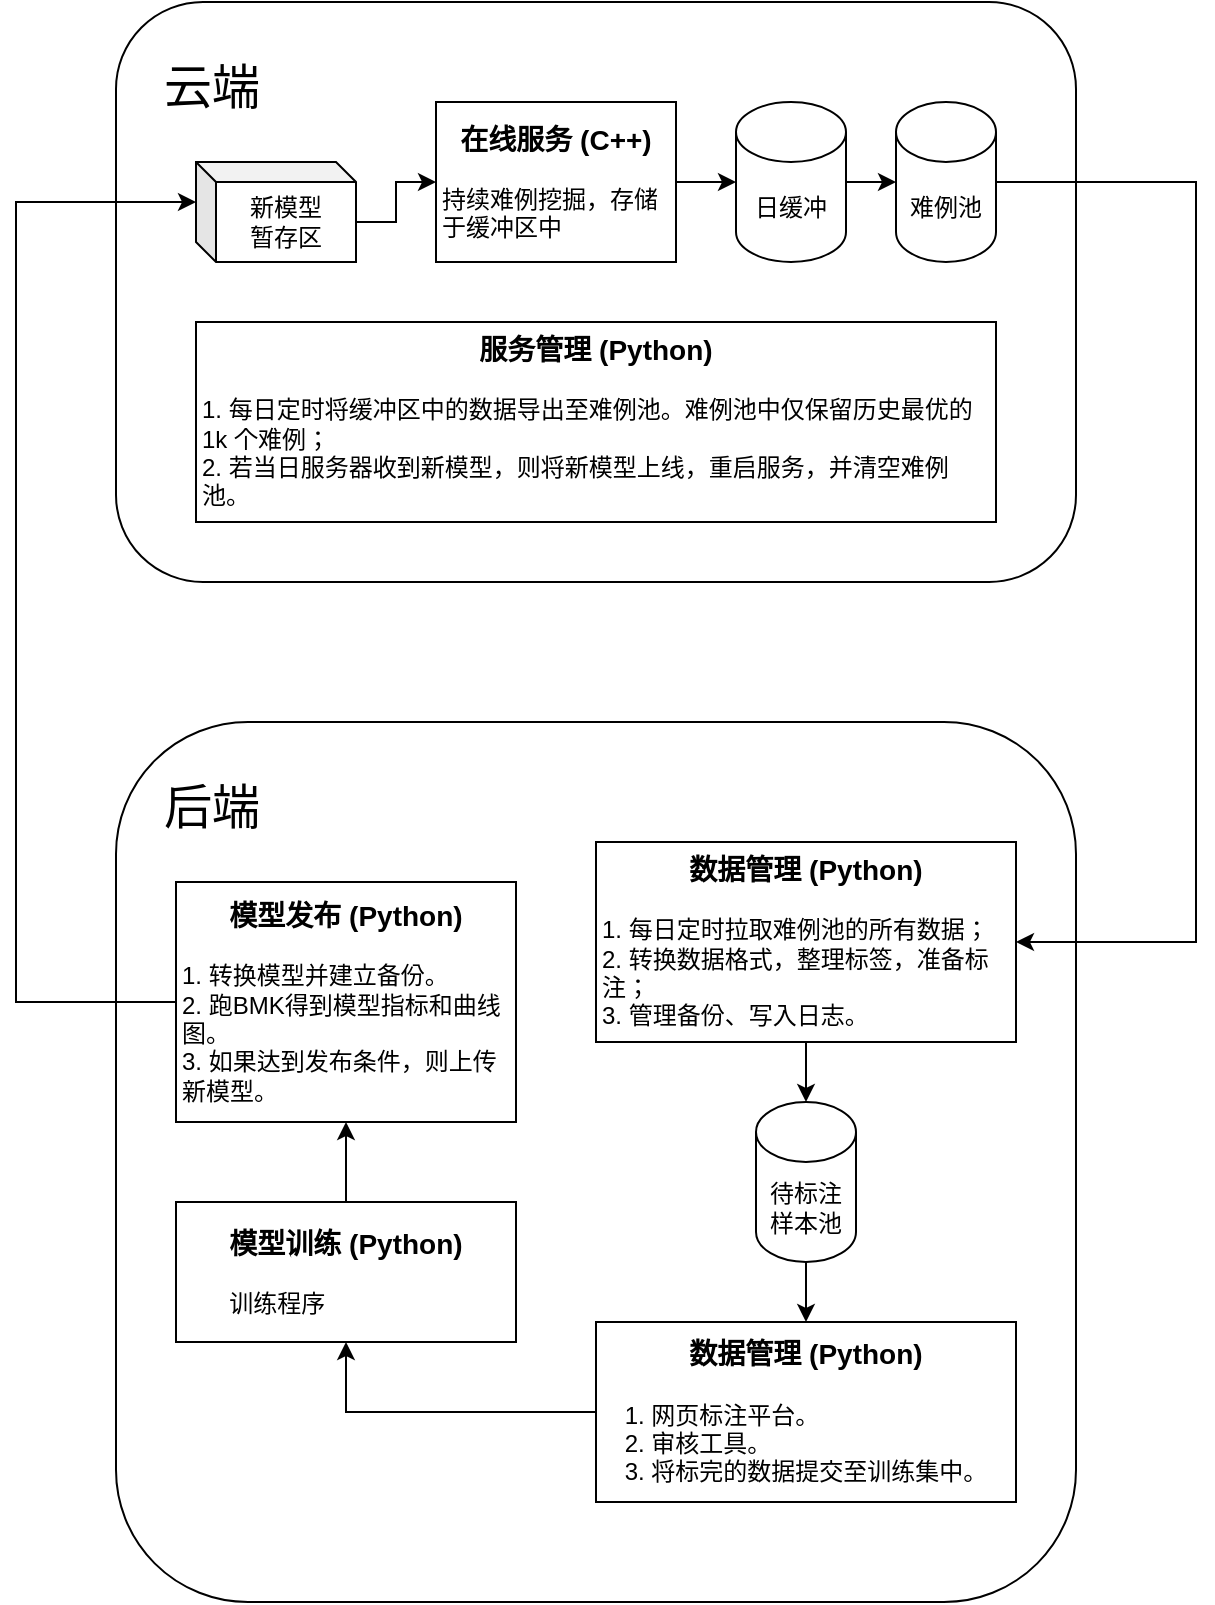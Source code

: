 <mxfile version="16.5.6" type="github">
  <diagram id="oXYSmh-GCWIDTML4-bH2" name="Page-1">
    <mxGraphModel dx="1422" dy="832" grid="1" gridSize="10" guides="1" tooltips="1" connect="1" arrows="1" fold="1" page="1" pageScale="1" pageWidth="850" pageHeight="1100" math="0" shadow="0">
      <root>
        <mxCell id="0" />
        <mxCell id="1" parent="0" />
        <mxCell id="kqTDMFvDRpqGVh2tXkA1-17" value="后端" style="rounded=1;whiteSpace=wrap;html=1;fontSize=24;verticalAlign=top;align=left;spacing=24;" vertex="1" parent="1">
          <mxGeometry x="200" y="480" width="480" height="440" as="geometry" />
        </mxCell>
        <mxCell id="kqTDMFvDRpqGVh2tXkA1-6" value="云端" style="rounded=1;whiteSpace=wrap;html=1;fontSize=24;verticalAlign=top;align=left;spacing=24;" vertex="1" parent="1">
          <mxGeometry x="200" y="120" width="480" height="290" as="geometry" />
        </mxCell>
        <mxCell id="kqTDMFvDRpqGVh2tXkA1-9" style="edgeStyle=orthogonalEdgeStyle;rounded=0;orthogonalLoop=1;jettySize=auto;html=1;exitX=1;exitY=0.5;exitDx=0;exitDy=0;entryX=0;entryY=0.5;entryDx=0;entryDy=0;entryPerimeter=0;fontSize=12;" edge="1" parent="1" source="kqTDMFvDRpqGVh2tXkA1-1" target="kqTDMFvDRpqGVh2tXkA1-8">
          <mxGeometry relative="1" as="geometry" />
        </mxCell>
        <mxCell id="kqTDMFvDRpqGVh2tXkA1-1" value="&lt;font&gt;&lt;b&gt;&lt;font style=&quot;font-size: 14px&quot;&gt;在线服务 (C++)&lt;/font&gt;&lt;br&gt;&lt;/b&gt;&lt;span style=&quot;font-size: 12px ; font-family: &amp;#34;helvetica&amp;#34;&quot;&gt;&lt;br&gt;&lt;div style=&quot;text-align: left&quot;&gt;&lt;span style=&quot;font-family: &amp;#34;helvetica&amp;#34;&quot;&gt;持续难例挖掘，&lt;/span&gt;&lt;span&gt;存储于缓冲区中&lt;/span&gt;&lt;/div&gt;&lt;/span&gt;&lt;/font&gt;" style="rounded=0;whiteSpace=wrap;html=1;spacingLeft=0;spacingRight=0;spacing=4;" vertex="1" parent="1">
          <mxGeometry x="360" y="170" width="120" height="80" as="geometry" />
        </mxCell>
        <mxCell id="kqTDMFvDRpqGVh2tXkA1-3" value="&lt;font&gt;&lt;b style=&quot;font-size: 14px&quot;&gt;服务管理 (Python)&lt;br&gt;&lt;/b&gt;&lt;span&gt;&lt;br&gt;&lt;div style=&quot;text-align: left&quot;&gt;&lt;span&gt;1. 每日定时将缓冲区中的数据导出至难例池。难例池中仅保留历史最优的 1k 个难例；&lt;/span&gt;&lt;/div&gt;&lt;div style=&quot;text-align: left&quot;&gt;&lt;span&gt;2. 若当日服务器收到新模型，则将新模型上线，重启服务，并清空难例池。&lt;/span&gt;&lt;br&gt;&lt;/div&gt;&lt;/span&gt;&lt;/font&gt;" style="rounded=0;whiteSpace=wrap;html=1;spacing=4;" vertex="1" parent="1">
          <mxGeometry x="240" y="280" width="400" height="100" as="geometry" />
        </mxCell>
        <mxCell id="kqTDMFvDRpqGVh2tXkA1-19" style="edgeStyle=orthogonalEdgeStyle;rounded=0;orthogonalLoop=1;jettySize=auto;html=1;exitX=1;exitY=0.5;exitDx=0;exitDy=0;exitPerimeter=0;entryX=1;entryY=0.5;entryDx=0;entryDy=0;fontSize=12;" edge="1" parent="1" source="kqTDMFvDRpqGVh2tXkA1-7" target="kqTDMFvDRpqGVh2tXkA1-18">
          <mxGeometry relative="1" as="geometry">
            <Array as="points">
              <mxPoint x="740" y="210" />
              <mxPoint x="740" y="590" />
            </Array>
          </mxGeometry>
        </mxCell>
        <mxCell id="kqTDMFvDRpqGVh2tXkA1-7" value="难例池" style="shape=cylinder3;whiteSpace=wrap;html=1;boundedLbl=1;backgroundOutline=1;size=15;fontSize=12;" vertex="1" parent="1">
          <mxGeometry x="590" y="170" width="50" height="80" as="geometry" />
        </mxCell>
        <mxCell id="kqTDMFvDRpqGVh2tXkA1-10" style="edgeStyle=orthogonalEdgeStyle;rounded=0;orthogonalLoop=1;jettySize=auto;html=1;exitX=1;exitY=0.5;exitDx=0;exitDy=0;exitPerimeter=0;entryX=0;entryY=0.5;entryDx=0;entryDy=0;entryPerimeter=0;fontSize=12;" edge="1" parent="1" source="kqTDMFvDRpqGVh2tXkA1-8" target="kqTDMFvDRpqGVh2tXkA1-7">
          <mxGeometry relative="1" as="geometry" />
        </mxCell>
        <mxCell id="kqTDMFvDRpqGVh2tXkA1-8" value="日缓冲" style="shape=cylinder3;whiteSpace=wrap;html=1;boundedLbl=1;backgroundOutline=1;size=15;fontSize=12;" vertex="1" parent="1">
          <mxGeometry x="510" y="170" width="55" height="80" as="geometry" />
        </mxCell>
        <mxCell id="kqTDMFvDRpqGVh2tXkA1-16" style="edgeStyle=orthogonalEdgeStyle;rounded=0;orthogonalLoop=1;jettySize=auto;html=1;exitX=0;exitY=0;exitDx=80;exitDy=30;exitPerimeter=0;fontSize=12;" edge="1" parent="1" source="kqTDMFvDRpqGVh2tXkA1-11" target="kqTDMFvDRpqGVh2tXkA1-1">
          <mxGeometry relative="1" as="geometry" />
        </mxCell>
        <mxCell id="kqTDMFvDRpqGVh2tXkA1-11" value="新模型&lt;br&gt;暂存区" style="shape=cube;whiteSpace=wrap;html=1;boundedLbl=1;backgroundOutline=1;darkOpacity=0.05;darkOpacity2=0.1;fontSize=12;size=10;" vertex="1" parent="1">
          <mxGeometry x="240" y="200" width="80" height="50" as="geometry" />
        </mxCell>
        <mxCell id="kqTDMFvDRpqGVh2tXkA1-23" style="edgeStyle=orthogonalEdgeStyle;rounded=0;orthogonalLoop=1;jettySize=auto;html=1;exitX=0.5;exitY=1;exitDx=0;exitDy=0;fontSize=12;" edge="1" parent="1" source="kqTDMFvDRpqGVh2tXkA1-18" target="kqTDMFvDRpqGVh2tXkA1-20">
          <mxGeometry relative="1" as="geometry" />
        </mxCell>
        <mxCell id="kqTDMFvDRpqGVh2tXkA1-18" value="&lt;font&gt;&lt;b style=&quot;font-size: 14px&quot;&gt;数据管理 (Python)&lt;br&gt;&lt;/b&gt;&lt;span&gt;&lt;br&gt;&lt;div style=&quot;text-align: left&quot;&gt;&lt;span&gt;1. 每日定时拉取难例池的所有数据；&lt;br&gt;&lt;/span&gt;&lt;/div&gt;&lt;div style=&quot;text-align: left&quot;&gt;&lt;span&gt;2. 转换数据格式，整理标签，准备标注；&lt;/span&gt;&lt;/div&gt;&lt;div style=&quot;text-align: left&quot;&gt;&lt;span&gt;3. 管理备份、写入日志。&lt;/span&gt;&lt;/div&gt;&lt;/span&gt;&lt;/font&gt;" style="rounded=0;whiteSpace=wrap;html=1;spacing=4;" vertex="1" parent="1">
          <mxGeometry x="440" y="540" width="210" height="100" as="geometry" />
        </mxCell>
        <mxCell id="kqTDMFvDRpqGVh2tXkA1-25" style="edgeStyle=orthogonalEdgeStyle;rounded=0;orthogonalLoop=1;jettySize=auto;html=1;exitX=0.5;exitY=1;exitDx=0;exitDy=0;exitPerimeter=0;entryX=0.5;entryY=0;entryDx=0;entryDy=0;fontSize=12;" edge="1" parent="1" source="kqTDMFvDRpqGVh2tXkA1-20" target="kqTDMFvDRpqGVh2tXkA1-26">
          <mxGeometry relative="1" as="geometry">
            <mxPoint x="470" y="765" as="targetPoint" />
          </mxGeometry>
        </mxCell>
        <mxCell id="kqTDMFvDRpqGVh2tXkA1-20" value="待标注样本池" style="shape=cylinder3;whiteSpace=wrap;html=1;boundedLbl=1;backgroundOutline=1;size=15;fontSize=12;spacing=4;" vertex="1" parent="1">
          <mxGeometry x="520" y="670" width="50" height="80" as="geometry" />
        </mxCell>
        <mxCell id="kqTDMFvDRpqGVh2tXkA1-28" style="edgeStyle=orthogonalEdgeStyle;rounded=0;orthogonalLoop=1;jettySize=auto;html=1;exitX=0;exitY=0.5;exitDx=0;exitDy=0;entryX=0.5;entryY=1;entryDx=0;entryDy=0;fontSize=12;" edge="1" parent="1" source="kqTDMFvDRpqGVh2tXkA1-26" target="kqTDMFvDRpqGVh2tXkA1-27">
          <mxGeometry relative="1" as="geometry" />
        </mxCell>
        <mxCell id="kqTDMFvDRpqGVh2tXkA1-26" value="&lt;font&gt;&lt;b style=&quot;font-size: 14px&quot;&gt;数据管理 (Python)&lt;br&gt;&lt;/b&gt;&lt;span&gt;&lt;br&gt;&lt;div style=&quot;text-align: left&quot;&gt;&lt;span&gt;1. 网页标注平台&lt;/span&gt;&lt;span&gt;。&lt;/span&gt;&lt;/div&gt;&lt;div style=&quot;text-align: left&quot;&gt;&lt;span&gt;2. 审核工具。&lt;/span&gt;&lt;/div&gt;&lt;div style=&quot;text-align: left&quot;&gt;&lt;span&gt;3. 将标完的数据提交至训练集中。&lt;/span&gt;&lt;/div&gt;&lt;/span&gt;&lt;/font&gt;" style="rounded=0;whiteSpace=wrap;html=1;spacing=4;" vertex="1" parent="1">
          <mxGeometry x="440" y="780" width="210" height="90" as="geometry" />
        </mxCell>
        <mxCell id="kqTDMFvDRpqGVh2tXkA1-30" style="edgeStyle=orthogonalEdgeStyle;rounded=0;orthogonalLoop=1;jettySize=auto;html=1;exitX=0.5;exitY=0;exitDx=0;exitDy=0;entryX=0.5;entryY=1;entryDx=0;entryDy=0;fontSize=12;" edge="1" parent="1" source="kqTDMFvDRpqGVh2tXkA1-27" target="kqTDMFvDRpqGVh2tXkA1-29">
          <mxGeometry relative="1" as="geometry" />
        </mxCell>
        <mxCell id="kqTDMFvDRpqGVh2tXkA1-27" value="&lt;font&gt;&lt;b style=&quot;font-size: 14px&quot;&gt;模型训练 (Python)&lt;br&gt;&lt;/b&gt;&lt;span&gt;&lt;br&gt;&lt;div style=&quot;text-align: left&quot;&gt;&lt;span&gt;训练程序&lt;br&gt;&lt;/span&gt;&lt;/div&gt;&lt;/span&gt;&lt;/font&gt;" style="rounded=0;whiteSpace=wrap;html=1;spacing=4;" vertex="1" parent="1">
          <mxGeometry x="230" y="720" width="170" height="70" as="geometry" />
        </mxCell>
        <mxCell id="kqTDMFvDRpqGVh2tXkA1-31" style="edgeStyle=orthogonalEdgeStyle;rounded=0;orthogonalLoop=1;jettySize=auto;html=1;exitX=0;exitY=0.5;exitDx=0;exitDy=0;entryX=0;entryY=0;entryDx=0;entryDy=20;entryPerimeter=0;fontSize=12;" edge="1" parent="1" source="kqTDMFvDRpqGVh2tXkA1-29" target="kqTDMFvDRpqGVh2tXkA1-11">
          <mxGeometry relative="1" as="geometry">
            <Array as="points">
              <mxPoint x="150" y="620" />
              <mxPoint x="150" y="220" />
            </Array>
          </mxGeometry>
        </mxCell>
        <mxCell id="kqTDMFvDRpqGVh2tXkA1-29" value="&lt;font&gt;&lt;b style=&quot;font-size: 14px&quot;&gt;模型发布 (Python)&lt;br&gt;&lt;/b&gt;&lt;span&gt;&lt;br&gt;&lt;div style=&quot;text-align: left&quot;&gt;&lt;span&gt;1. 转换模型并建立备份。&lt;/span&gt;&lt;/div&gt;&lt;div style=&quot;text-align: left&quot;&gt;&lt;span&gt;2. 跑BMK得到模型指标和曲线图&lt;/span&gt;&lt;span&gt;。&lt;/span&gt;&lt;/div&gt;&lt;div style=&quot;text-align: left&quot;&gt;3. 如果达到发布条件，则上传新模型。&lt;/div&gt;&lt;/span&gt;&lt;/font&gt;" style="rounded=0;whiteSpace=wrap;html=1;spacing=4;" vertex="1" parent="1">
          <mxGeometry x="230" y="560" width="170" height="120" as="geometry" />
        </mxCell>
      </root>
    </mxGraphModel>
  </diagram>
</mxfile>

